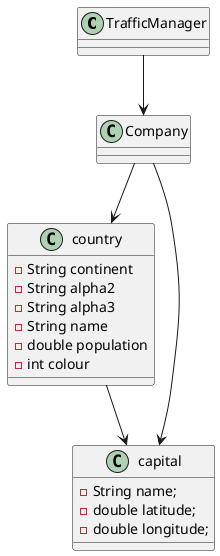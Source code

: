 @startuml
'https://plantuml.com/class-diagram

class TrafficManager{
}

class Company {

}

class country{
-String continent
-String alpha2
-String alpha3
-String name
-double population
-int colour
}

class capital{
-String name;
-double latitude;
-double longitude;
}

TrafficManager --> Company
Company --> country
Company --> capital
country --> capital




@enduml
